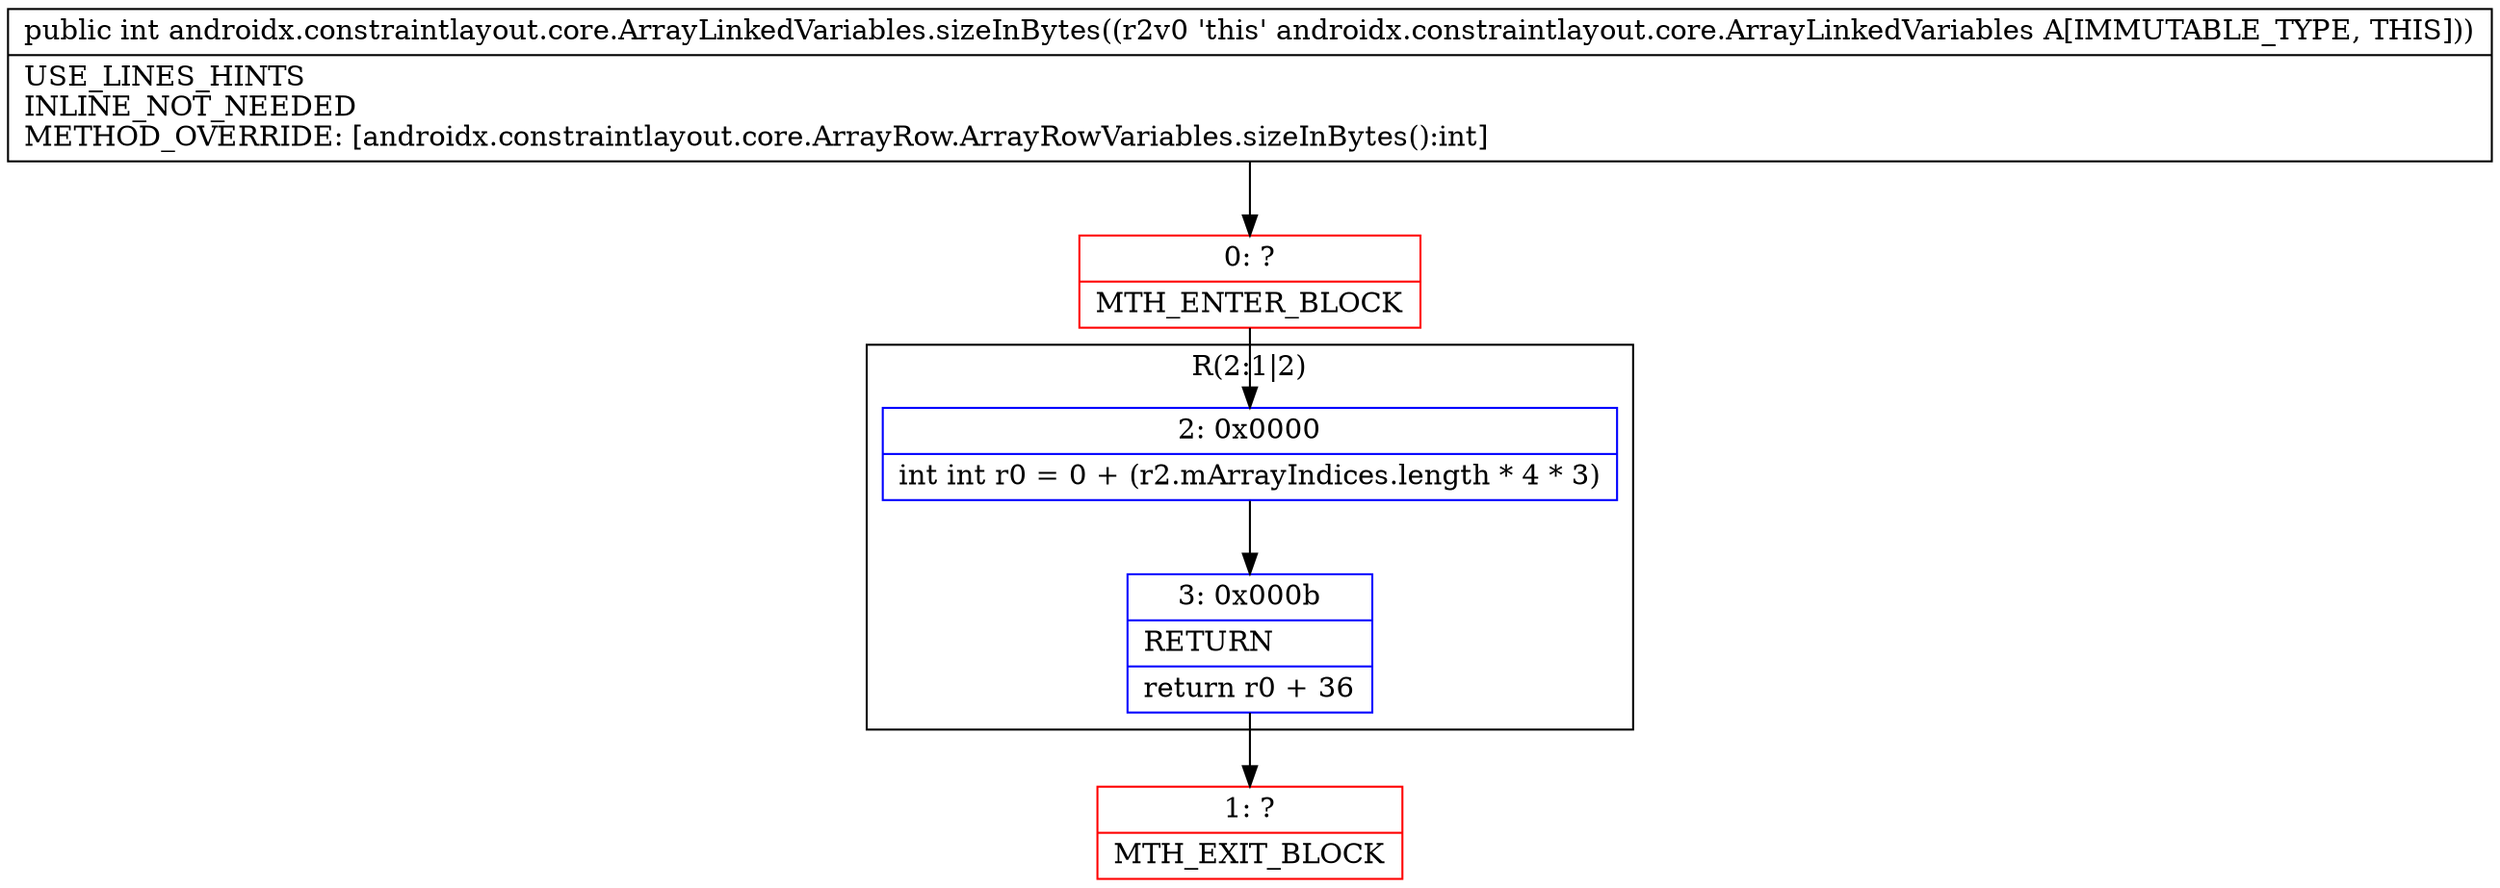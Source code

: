 digraph "CFG forandroidx.constraintlayout.core.ArrayLinkedVariables.sizeInBytes()I" {
subgraph cluster_Region_420628887 {
label = "R(2:1|2)";
node [shape=record,color=blue];
Node_2 [shape=record,label="{2\:\ 0x0000|int int r0 = 0 + (r2.mArrayIndices.length * 4 * 3)\l}"];
Node_3 [shape=record,label="{3\:\ 0x000b|RETURN\l|return r0 + 36\l}"];
}
Node_0 [shape=record,color=red,label="{0\:\ ?|MTH_ENTER_BLOCK\l}"];
Node_1 [shape=record,color=red,label="{1\:\ ?|MTH_EXIT_BLOCK\l}"];
MethodNode[shape=record,label="{public int androidx.constraintlayout.core.ArrayLinkedVariables.sizeInBytes((r2v0 'this' androidx.constraintlayout.core.ArrayLinkedVariables A[IMMUTABLE_TYPE, THIS]))  | USE_LINES_HINTS\lINLINE_NOT_NEEDED\lMETHOD_OVERRIDE: [androidx.constraintlayout.core.ArrayRow.ArrayRowVariables.sizeInBytes():int]\l}"];
MethodNode -> Node_0;Node_2 -> Node_3;
Node_3 -> Node_1;
Node_0 -> Node_2;
}

